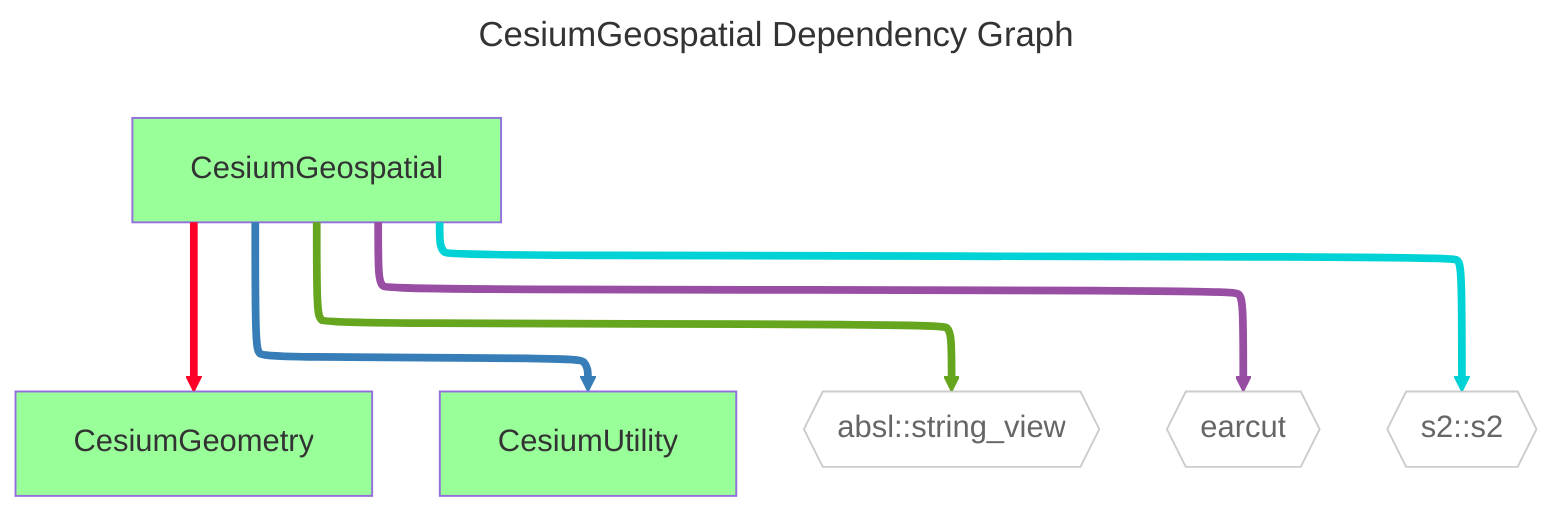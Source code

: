 ---
config:
  layout: elk
title: CesiumGeospatial Dependency Graph
---
graph TD
  classDef dependencyNode fill:#fff,stroke:#ccc,color:#666
  classDef libraryNode fill:#9f9
  CesiumGeospatial[CesiumGeospatial] --> CesiumGeometry[CesiumGeometry]
  CesiumGeospatial[CesiumGeospatial] --> CesiumUtility[CesiumUtility]
  CesiumGeospatial[CesiumGeospatial] --> absl_string_view{{absl::string_view}}
  CesiumGeospatial[CesiumGeospatial] --> earcut{{earcut}}
  CesiumGeospatial[CesiumGeospatial] --> s2_s2{{s2::s2}}
  class absl_string_view,earcut,s2_s2 dependencyNode
  class CesiumGeometry,CesiumUtility,CesiumGeospatial libraryNode
  linkStyle 0 stroke:#ff0029,stroke-width:4px
  linkStyle 1 stroke:#377eb8,stroke-width:4px
  linkStyle 2 stroke:#66a61e,stroke-width:4px
  linkStyle 3 stroke:#984ea3,stroke-width:4px
  linkStyle 4 stroke:#00d2d5,stroke-width:4px